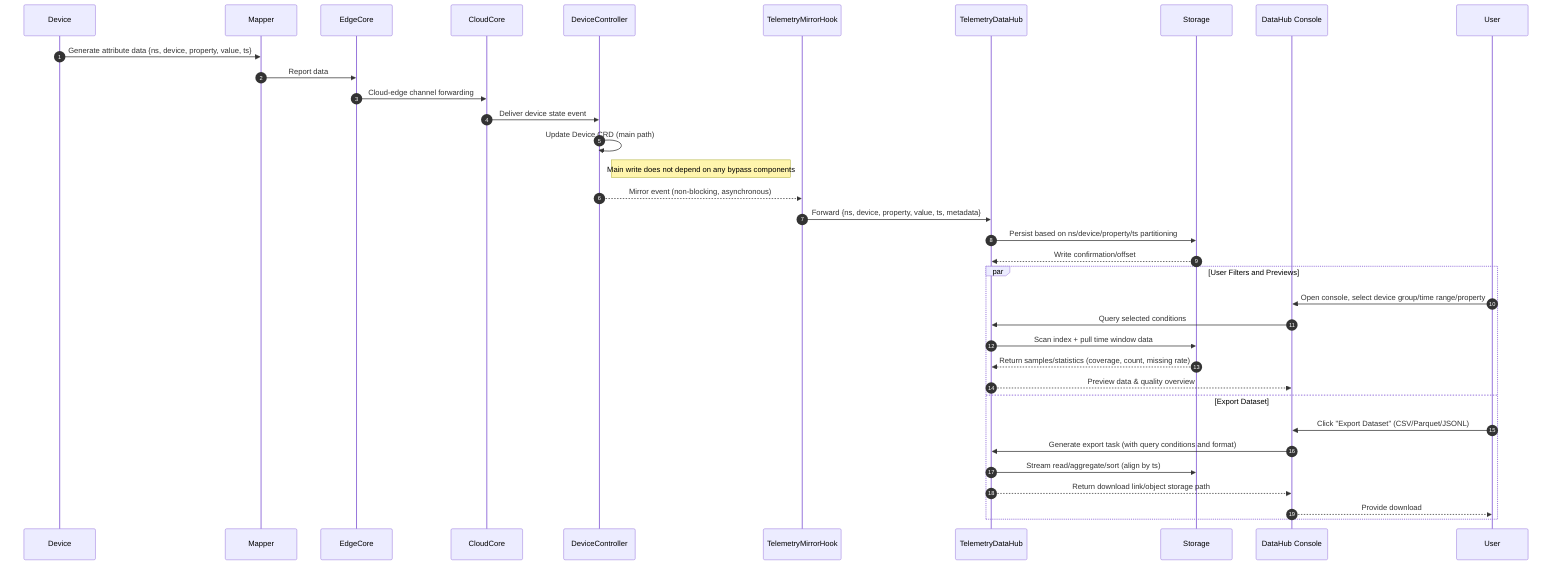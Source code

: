 sequenceDiagram
    autonumber
    %% ========== Process 1: [Data → TelemetryDataHub → User Filters/Downloads Dataset] ==========
    participant Dev as Device
    participant Map as Mapper
    participant Edge as EdgeCore
    participant Cloud as CloudCore
    participant DC as DeviceController
    participant TMH as TelemetryMirrorHook
    participant TDH as TelemetryDataHub
    participant DB as Storage
    participant Console as DataHub Console
    participant User as User

    Dev->>Map: Generate attribute data {ns, device, property, value, ts}
    Map->>Edge: Report data
    Edge->>Cloud: Cloud-edge channel forwarding
    Cloud->>DC: Deliver device state event
    DC->>DC: Update Device CRD (main path)
    Note right of DC: Main write does not depend on any bypass components

    DC-->>TMH: Mirror event (non-blocking, asynchronous)
    TMH->>TDH: Forward {ns, device, property, value, ts, metadata}
    TDH->>DB: Persist based on ns/device/property/ts partitioning
    DB-->>TDH: Write confirmation/offset

    par User Filters and Previews
        User->>Console: Open console, select device group/time range/property
        Console->>TDH: Query selected conditions
        TDH->>DB: Scan index + pull time window data
        DB-->>TDH: Return samples/statistics (coverage, count, missing rate)
        TDH-->>Console: Preview data & quality overview
    and Export Dataset
        User->>Console: Click "Export Dataset" (CSV/Parquet/JSONL)
        Console->>TDH: Generate export task (with query conditions and format)
        TDH->>DB: Stream read/aggregate/sort (align by ts)
        TDH-->>Console: Return download link/object storage path
        Console-->>User: Provide download
    end